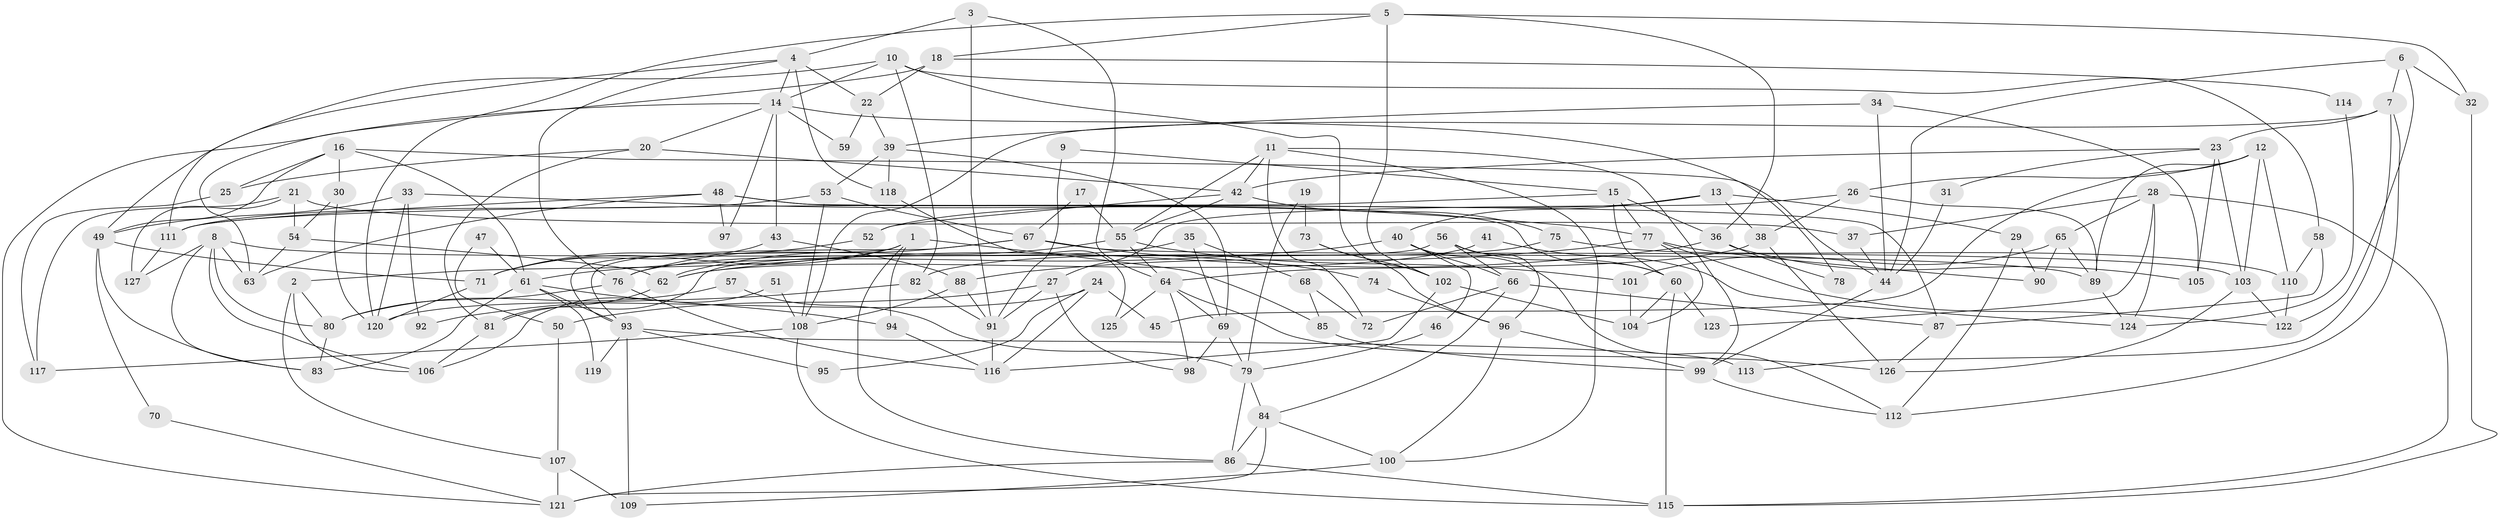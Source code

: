 // Generated by graph-tools (version 1.1) at 2025/49/03/09/25 04:49:20]
// undirected, 127 vertices, 254 edges
graph export_dot {
graph [start="1"]
  node [color=gray90,style=filled];
  1;
  2;
  3;
  4;
  5;
  6;
  7;
  8;
  9;
  10;
  11;
  12;
  13;
  14;
  15;
  16;
  17;
  18;
  19;
  20;
  21;
  22;
  23;
  24;
  25;
  26;
  27;
  28;
  29;
  30;
  31;
  32;
  33;
  34;
  35;
  36;
  37;
  38;
  39;
  40;
  41;
  42;
  43;
  44;
  45;
  46;
  47;
  48;
  49;
  50;
  51;
  52;
  53;
  54;
  55;
  56;
  57;
  58;
  59;
  60;
  61;
  62;
  63;
  64;
  65;
  66;
  67;
  68;
  69;
  70;
  71;
  72;
  73;
  74;
  75;
  76;
  77;
  78;
  79;
  80;
  81;
  82;
  83;
  84;
  85;
  86;
  87;
  88;
  89;
  90;
  91;
  92;
  93;
  94;
  95;
  96;
  97;
  98;
  99;
  100;
  101;
  102;
  103;
  104;
  105;
  106;
  107;
  108;
  109;
  110;
  111;
  112;
  113;
  114;
  115;
  116;
  117;
  118;
  119;
  120;
  121;
  122;
  123;
  124;
  125;
  126;
  127;
  1 -- 86;
  1 -- 94;
  1 -- 2;
  1 -- 71;
  1 -- 85;
  1 -- 93;
  2 -- 106;
  2 -- 80;
  2 -- 107;
  3 -- 4;
  3 -- 64;
  3 -- 91;
  4 -- 14;
  4 -- 111;
  4 -- 22;
  4 -- 76;
  4 -- 118;
  5 -- 18;
  5 -- 36;
  5 -- 32;
  5 -- 102;
  5 -- 120;
  6 -- 7;
  6 -- 32;
  6 -- 44;
  6 -- 122;
  7 -- 108;
  7 -- 23;
  7 -- 112;
  7 -- 113;
  8 -- 83;
  8 -- 89;
  8 -- 63;
  8 -- 80;
  8 -- 106;
  8 -- 127;
  9 -- 91;
  9 -- 15;
  10 -- 102;
  10 -- 49;
  10 -- 14;
  10 -- 58;
  10 -- 82;
  11 -- 99;
  11 -- 100;
  11 -- 42;
  11 -- 55;
  11 -- 72;
  12 -- 26;
  12 -- 89;
  12 -- 45;
  12 -- 103;
  12 -- 110;
  13 -- 40;
  13 -- 38;
  13 -- 29;
  13 -- 52;
  14 -- 20;
  14 -- 43;
  14 -- 59;
  14 -- 78;
  14 -- 97;
  14 -- 121;
  15 -- 60;
  15 -- 77;
  15 -- 36;
  15 -- 111;
  16 -- 44;
  16 -- 49;
  16 -- 25;
  16 -- 30;
  16 -- 61;
  17 -- 55;
  17 -- 67;
  18 -- 22;
  18 -- 63;
  18 -- 114;
  19 -- 79;
  19 -- 73;
  20 -- 42;
  20 -- 25;
  20 -- 81;
  21 -- 127;
  21 -- 54;
  21 -- 37;
  21 -- 117;
  22 -- 39;
  22 -- 59;
  23 -- 103;
  23 -- 42;
  23 -- 31;
  23 -- 105;
  24 -- 116;
  24 -- 120;
  24 -- 45;
  24 -- 95;
  25 -- 117;
  26 -- 38;
  26 -- 27;
  26 -- 89;
  27 -- 91;
  27 -- 98;
  27 -- 50;
  28 -- 65;
  28 -- 37;
  28 -- 115;
  28 -- 123;
  28 -- 124;
  29 -- 112;
  29 -- 90;
  30 -- 120;
  30 -- 54;
  31 -- 44;
  32 -- 115;
  33 -- 49;
  33 -- 120;
  33 -- 77;
  33 -- 92;
  34 -- 44;
  34 -- 105;
  34 -- 39;
  35 -- 76;
  35 -- 69;
  35 -- 68;
  36 -- 62;
  36 -- 78;
  36 -- 105;
  37 -- 44;
  38 -- 64;
  38 -- 126;
  39 -- 53;
  39 -- 69;
  39 -- 118;
  40 -- 66;
  40 -- 61;
  40 -- 46;
  40 -- 112;
  41 -- 62;
  41 -- 124;
  42 -- 75;
  42 -- 52;
  42 -- 55;
  43 -- 71;
  43 -- 88;
  44 -- 99;
  46 -- 79;
  47 -- 50;
  47 -- 61;
  48 -- 63;
  48 -- 87;
  48 -- 60;
  48 -- 97;
  48 -- 111;
  49 -- 71;
  49 -- 83;
  49 -- 70;
  50 -- 107;
  51 -- 108;
  51 -- 106;
  52 -- 71;
  53 -- 67;
  53 -- 111;
  53 -- 108;
  54 -- 62;
  54 -- 63;
  55 -- 62;
  55 -- 64;
  55 -- 101;
  56 -- 96;
  56 -- 60;
  56 -- 66;
  56 -- 81;
  57 -- 80;
  57 -- 79;
  58 -- 110;
  58 -- 87;
  60 -- 115;
  60 -- 104;
  60 -- 123;
  61 -- 93;
  61 -- 83;
  61 -- 94;
  61 -- 119;
  62 -- 81;
  64 -- 126;
  64 -- 69;
  64 -- 98;
  64 -- 125;
  65 -- 101;
  65 -- 90;
  65 -- 89;
  66 -- 84;
  66 -- 72;
  66 -- 87;
  67 -- 103;
  67 -- 76;
  67 -- 74;
  67 -- 93;
  68 -- 72;
  68 -- 85;
  69 -- 79;
  69 -- 98;
  70 -- 121;
  71 -- 120;
  73 -- 102;
  73 -- 96;
  74 -- 96;
  75 -- 110;
  75 -- 82;
  76 -- 80;
  76 -- 116;
  77 -- 88;
  77 -- 90;
  77 -- 104;
  77 -- 122;
  79 -- 86;
  79 -- 84;
  80 -- 83;
  81 -- 106;
  82 -- 91;
  82 -- 92;
  84 -- 121;
  84 -- 86;
  84 -- 100;
  85 -- 99;
  86 -- 115;
  86 -- 121;
  87 -- 126;
  88 -- 91;
  88 -- 108;
  89 -- 124;
  91 -- 116;
  93 -- 95;
  93 -- 109;
  93 -- 113;
  93 -- 119;
  94 -- 116;
  96 -- 100;
  96 -- 99;
  99 -- 112;
  100 -- 109;
  101 -- 104;
  102 -- 104;
  102 -- 116;
  103 -- 122;
  103 -- 126;
  107 -- 121;
  107 -- 109;
  108 -- 115;
  108 -- 117;
  110 -- 122;
  111 -- 127;
  114 -- 124;
  118 -- 125;
}
